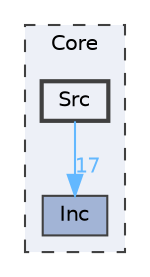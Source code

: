 digraph "Core/Src"
{
 // LATEX_PDF_SIZE
  bgcolor="transparent";
  edge [fontname=Helvetica,fontsize=10,labelfontname=Helvetica,labelfontsize=10];
  node [fontname=Helvetica,fontsize=10,shape=box,height=0.2,width=0.4];
  compound=true
  subgraph clusterdir_c6310732a22f63c0c2fc5595561e68f1 {
    graph [ bgcolor="#edf0f7", pencolor="grey25", label="Core", fontname=Helvetica,fontsize=10 style="filled,dashed", URL="dir_c6310732a22f63c0c2fc5595561e68f1.html",tooltip=""]
  dir_e2489e887f17afa3cbc07a4ec152cdd2 [label="Inc", fillcolor="#a2b4d6", color="grey25", style="filled", URL="dir_e2489e887f17afa3cbc07a4ec152cdd2.html",tooltip=""];
  dir_b596f468b52957496e4f78b80e029268 [label="Src", fillcolor="#edf0f7", color="grey25", style="filled,bold", URL="dir_b596f468b52957496e4f78b80e029268.html",tooltip=""];
  }
  dir_b596f468b52957496e4f78b80e029268->dir_e2489e887f17afa3cbc07a4ec152cdd2 [headlabel="17", labeldistance=1.5 headhref="dir_000002_000001.html" href="dir_000002_000001.html" color="steelblue1" fontcolor="steelblue1"];
}
